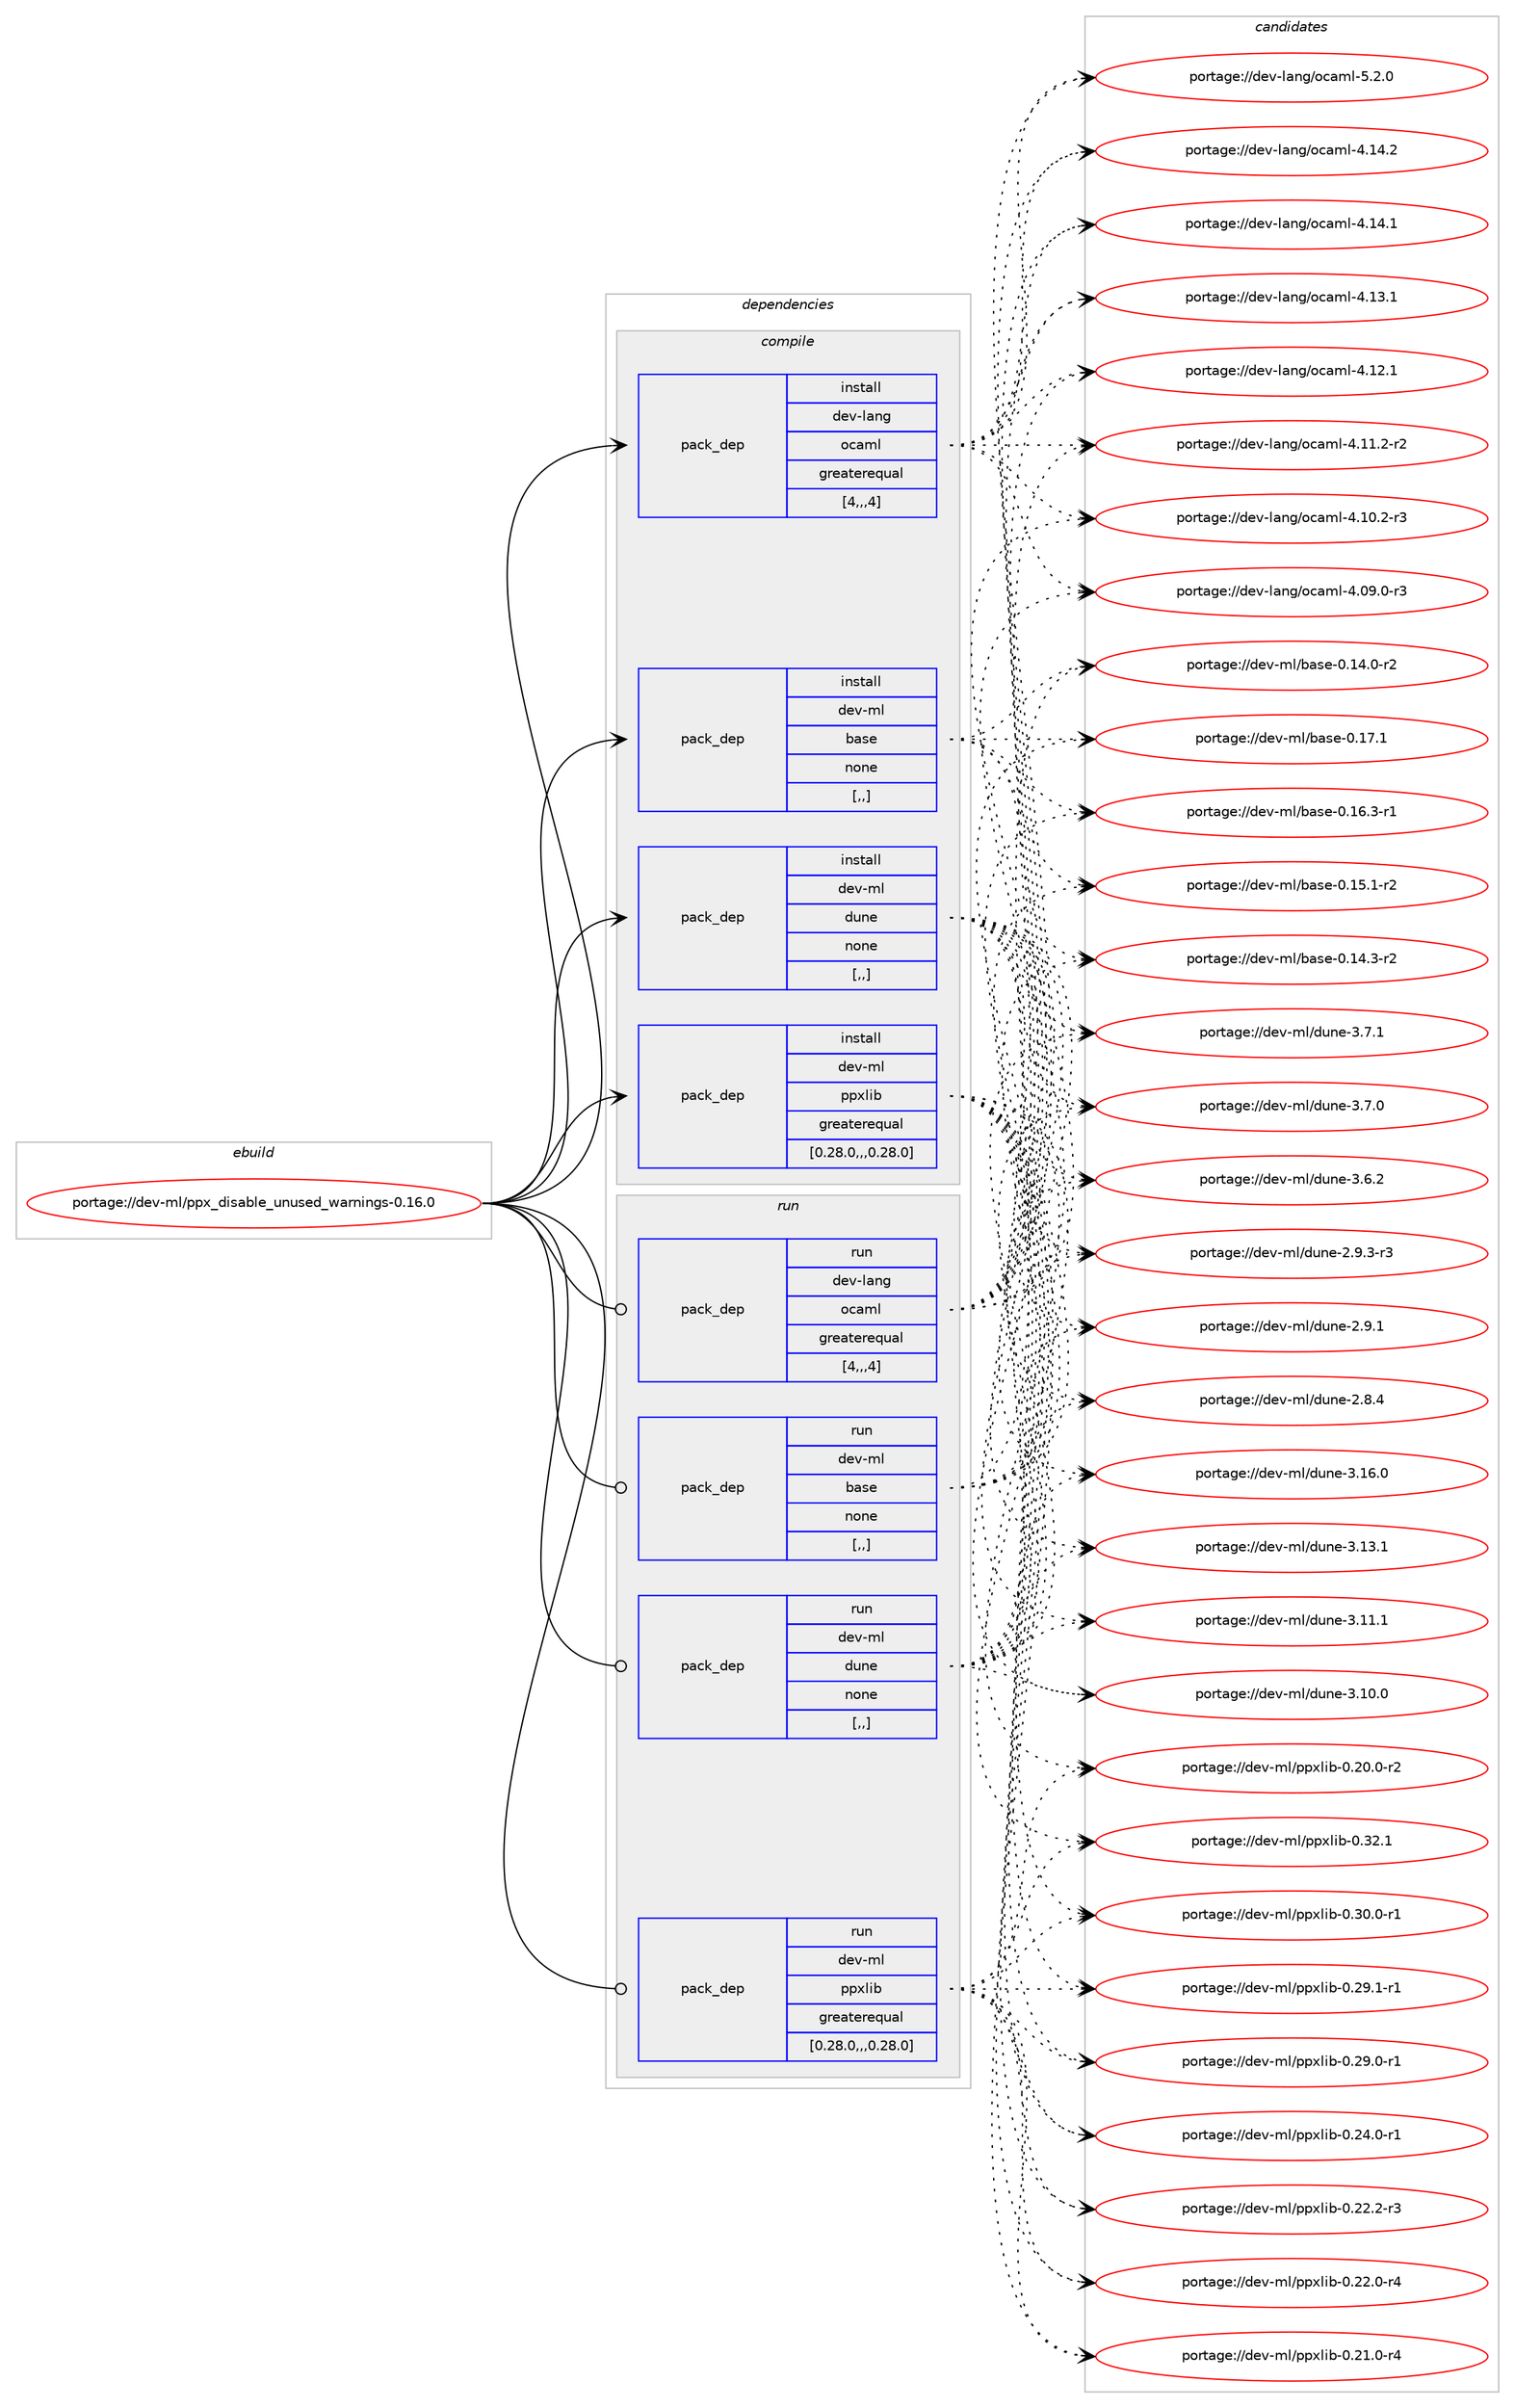 digraph prolog {

# *************
# Graph options
# *************

newrank=true;
concentrate=true;
compound=true;
graph [rankdir=LR,fontname=Helvetica,fontsize=10,ranksep=1.5];#, ranksep=2.5, nodesep=0.2];
edge  [arrowhead=vee];
node  [fontname=Helvetica,fontsize=10];

# **********
# The ebuild
# **********

subgraph cluster_leftcol {
color=gray;
label=<<i>ebuild</i>>;
id [label="portage://dev-ml/ppx_disable_unused_warnings-0.16.0", color=red, width=4, href="../dev-ml/ppx_disable_unused_warnings-0.16.0.svg"];
}

# ****************
# The dependencies
# ****************

subgraph cluster_midcol {
color=gray;
label=<<i>dependencies</i>>;
subgraph cluster_compile {
fillcolor="#eeeeee";
style=filled;
label=<<i>compile</i>>;
subgraph pack91790 {
dependency122761 [label=<<TABLE BORDER="0" CELLBORDER="1" CELLSPACING="0" CELLPADDING="4" WIDTH="220"><TR><TD ROWSPAN="6" CELLPADDING="30">pack_dep</TD></TR><TR><TD WIDTH="110">install</TD></TR><TR><TD>dev-lang</TD></TR><TR><TD>ocaml</TD></TR><TR><TD>greaterequal</TD></TR><TR><TD>[4,,,4]</TD></TR></TABLE>>, shape=none, color=blue];
}
id:e -> dependency122761:w [weight=20,style="solid",arrowhead="vee"];
subgraph pack91791 {
dependency122762 [label=<<TABLE BORDER="0" CELLBORDER="1" CELLSPACING="0" CELLPADDING="4" WIDTH="220"><TR><TD ROWSPAN="6" CELLPADDING="30">pack_dep</TD></TR><TR><TD WIDTH="110">install</TD></TR><TR><TD>dev-ml</TD></TR><TR><TD>base</TD></TR><TR><TD>none</TD></TR><TR><TD>[,,]</TD></TR></TABLE>>, shape=none, color=blue];
}
id:e -> dependency122762:w [weight=20,style="solid",arrowhead="vee"];
subgraph pack91792 {
dependency122763 [label=<<TABLE BORDER="0" CELLBORDER="1" CELLSPACING="0" CELLPADDING="4" WIDTH="220"><TR><TD ROWSPAN="6" CELLPADDING="30">pack_dep</TD></TR><TR><TD WIDTH="110">install</TD></TR><TR><TD>dev-ml</TD></TR><TR><TD>dune</TD></TR><TR><TD>none</TD></TR><TR><TD>[,,]</TD></TR></TABLE>>, shape=none, color=blue];
}
id:e -> dependency122763:w [weight=20,style="solid",arrowhead="vee"];
subgraph pack91793 {
dependency122764 [label=<<TABLE BORDER="0" CELLBORDER="1" CELLSPACING="0" CELLPADDING="4" WIDTH="220"><TR><TD ROWSPAN="6" CELLPADDING="30">pack_dep</TD></TR><TR><TD WIDTH="110">install</TD></TR><TR><TD>dev-ml</TD></TR><TR><TD>ppxlib</TD></TR><TR><TD>greaterequal</TD></TR><TR><TD>[0.28.0,,,0.28.0]</TD></TR></TABLE>>, shape=none, color=blue];
}
id:e -> dependency122764:w [weight=20,style="solid",arrowhead="vee"];
}
subgraph cluster_compileandrun {
fillcolor="#eeeeee";
style=filled;
label=<<i>compile and run</i>>;
}
subgraph cluster_run {
fillcolor="#eeeeee";
style=filled;
label=<<i>run</i>>;
subgraph pack91794 {
dependency122765 [label=<<TABLE BORDER="0" CELLBORDER="1" CELLSPACING="0" CELLPADDING="4" WIDTH="220"><TR><TD ROWSPAN="6" CELLPADDING="30">pack_dep</TD></TR><TR><TD WIDTH="110">run</TD></TR><TR><TD>dev-lang</TD></TR><TR><TD>ocaml</TD></TR><TR><TD>greaterequal</TD></TR><TR><TD>[4,,,4]</TD></TR></TABLE>>, shape=none, color=blue];
}
id:e -> dependency122765:w [weight=20,style="solid",arrowhead="odot"];
subgraph pack91795 {
dependency122766 [label=<<TABLE BORDER="0" CELLBORDER="1" CELLSPACING="0" CELLPADDING="4" WIDTH="220"><TR><TD ROWSPAN="6" CELLPADDING="30">pack_dep</TD></TR><TR><TD WIDTH="110">run</TD></TR><TR><TD>dev-ml</TD></TR><TR><TD>base</TD></TR><TR><TD>none</TD></TR><TR><TD>[,,]</TD></TR></TABLE>>, shape=none, color=blue];
}
id:e -> dependency122766:w [weight=20,style="solid",arrowhead="odot"];
subgraph pack91796 {
dependency122767 [label=<<TABLE BORDER="0" CELLBORDER="1" CELLSPACING="0" CELLPADDING="4" WIDTH="220"><TR><TD ROWSPAN="6" CELLPADDING="30">pack_dep</TD></TR><TR><TD WIDTH="110">run</TD></TR><TR><TD>dev-ml</TD></TR><TR><TD>dune</TD></TR><TR><TD>none</TD></TR><TR><TD>[,,]</TD></TR></TABLE>>, shape=none, color=blue];
}
id:e -> dependency122767:w [weight=20,style="solid",arrowhead="odot"];
subgraph pack91797 {
dependency122768 [label=<<TABLE BORDER="0" CELLBORDER="1" CELLSPACING="0" CELLPADDING="4" WIDTH="220"><TR><TD ROWSPAN="6" CELLPADDING="30">pack_dep</TD></TR><TR><TD WIDTH="110">run</TD></TR><TR><TD>dev-ml</TD></TR><TR><TD>ppxlib</TD></TR><TR><TD>greaterequal</TD></TR><TR><TD>[0.28.0,,,0.28.0]</TD></TR></TABLE>>, shape=none, color=blue];
}
id:e -> dependency122768:w [weight=20,style="solid",arrowhead="odot"];
}
}

# **************
# The candidates
# **************

subgraph cluster_choices {
rank=same;
color=gray;
label=<<i>candidates</i>>;

subgraph choice91790 {
color=black;
nodesep=1;
choice1001011184510897110103471119997109108455346504648 [label="portage://dev-lang/ocaml-5.2.0", color=red, width=4,href="../dev-lang/ocaml-5.2.0.svg"];
choice100101118451089711010347111999710910845524649524650 [label="portage://dev-lang/ocaml-4.14.2", color=red, width=4,href="../dev-lang/ocaml-4.14.2.svg"];
choice100101118451089711010347111999710910845524649524649 [label="portage://dev-lang/ocaml-4.14.1", color=red, width=4,href="../dev-lang/ocaml-4.14.1.svg"];
choice100101118451089711010347111999710910845524649514649 [label="portage://dev-lang/ocaml-4.13.1", color=red, width=4,href="../dev-lang/ocaml-4.13.1.svg"];
choice100101118451089711010347111999710910845524649504649 [label="portage://dev-lang/ocaml-4.12.1", color=red, width=4,href="../dev-lang/ocaml-4.12.1.svg"];
choice1001011184510897110103471119997109108455246494946504511450 [label="portage://dev-lang/ocaml-4.11.2-r2", color=red, width=4,href="../dev-lang/ocaml-4.11.2-r2.svg"];
choice1001011184510897110103471119997109108455246494846504511451 [label="portage://dev-lang/ocaml-4.10.2-r3", color=red, width=4,href="../dev-lang/ocaml-4.10.2-r3.svg"];
choice1001011184510897110103471119997109108455246485746484511451 [label="portage://dev-lang/ocaml-4.09.0-r3", color=red, width=4,href="../dev-lang/ocaml-4.09.0-r3.svg"];
dependency122761:e -> choice1001011184510897110103471119997109108455346504648:w [style=dotted,weight="100"];
dependency122761:e -> choice100101118451089711010347111999710910845524649524650:w [style=dotted,weight="100"];
dependency122761:e -> choice100101118451089711010347111999710910845524649524649:w [style=dotted,weight="100"];
dependency122761:e -> choice100101118451089711010347111999710910845524649514649:w [style=dotted,weight="100"];
dependency122761:e -> choice100101118451089711010347111999710910845524649504649:w [style=dotted,weight="100"];
dependency122761:e -> choice1001011184510897110103471119997109108455246494946504511450:w [style=dotted,weight="100"];
dependency122761:e -> choice1001011184510897110103471119997109108455246494846504511451:w [style=dotted,weight="100"];
dependency122761:e -> choice1001011184510897110103471119997109108455246485746484511451:w [style=dotted,weight="100"];
}
subgraph choice91791 {
color=black;
nodesep=1;
choice1001011184510910847989711510145484649554649 [label="portage://dev-ml/base-0.17.1", color=red, width=4,href="../dev-ml/base-0.17.1.svg"];
choice10010111845109108479897115101454846495446514511449 [label="portage://dev-ml/base-0.16.3-r1", color=red, width=4,href="../dev-ml/base-0.16.3-r1.svg"];
choice10010111845109108479897115101454846495346494511450 [label="portage://dev-ml/base-0.15.1-r2", color=red, width=4,href="../dev-ml/base-0.15.1-r2.svg"];
choice10010111845109108479897115101454846495246514511450 [label="portage://dev-ml/base-0.14.3-r2", color=red, width=4,href="../dev-ml/base-0.14.3-r2.svg"];
choice10010111845109108479897115101454846495246484511450 [label="portage://dev-ml/base-0.14.0-r2", color=red, width=4,href="../dev-ml/base-0.14.0-r2.svg"];
dependency122762:e -> choice1001011184510910847989711510145484649554649:w [style=dotted,weight="100"];
dependency122762:e -> choice10010111845109108479897115101454846495446514511449:w [style=dotted,weight="100"];
dependency122762:e -> choice10010111845109108479897115101454846495346494511450:w [style=dotted,weight="100"];
dependency122762:e -> choice10010111845109108479897115101454846495246514511450:w [style=dotted,weight="100"];
dependency122762:e -> choice10010111845109108479897115101454846495246484511450:w [style=dotted,weight="100"];
}
subgraph choice91792 {
color=black;
nodesep=1;
choice100101118451091084710011711010145514649544648 [label="portage://dev-ml/dune-3.16.0", color=red, width=4,href="../dev-ml/dune-3.16.0.svg"];
choice100101118451091084710011711010145514649514649 [label="portage://dev-ml/dune-3.13.1", color=red, width=4,href="../dev-ml/dune-3.13.1.svg"];
choice100101118451091084710011711010145514649494649 [label="portage://dev-ml/dune-3.11.1", color=red, width=4,href="../dev-ml/dune-3.11.1.svg"];
choice100101118451091084710011711010145514649484648 [label="portage://dev-ml/dune-3.10.0", color=red, width=4,href="../dev-ml/dune-3.10.0.svg"];
choice1001011184510910847100117110101455146554649 [label="portage://dev-ml/dune-3.7.1", color=red, width=4,href="../dev-ml/dune-3.7.1.svg"];
choice1001011184510910847100117110101455146554648 [label="portage://dev-ml/dune-3.7.0", color=red, width=4,href="../dev-ml/dune-3.7.0.svg"];
choice1001011184510910847100117110101455146544650 [label="portage://dev-ml/dune-3.6.2", color=red, width=4,href="../dev-ml/dune-3.6.2.svg"];
choice10010111845109108471001171101014550465746514511451 [label="portage://dev-ml/dune-2.9.3-r3", color=red, width=4,href="../dev-ml/dune-2.9.3-r3.svg"];
choice1001011184510910847100117110101455046574649 [label="portage://dev-ml/dune-2.9.1", color=red, width=4,href="../dev-ml/dune-2.9.1.svg"];
choice1001011184510910847100117110101455046564652 [label="portage://dev-ml/dune-2.8.4", color=red, width=4,href="../dev-ml/dune-2.8.4.svg"];
dependency122763:e -> choice100101118451091084710011711010145514649544648:w [style=dotted,weight="100"];
dependency122763:e -> choice100101118451091084710011711010145514649514649:w [style=dotted,weight="100"];
dependency122763:e -> choice100101118451091084710011711010145514649494649:w [style=dotted,weight="100"];
dependency122763:e -> choice100101118451091084710011711010145514649484648:w [style=dotted,weight="100"];
dependency122763:e -> choice1001011184510910847100117110101455146554649:w [style=dotted,weight="100"];
dependency122763:e -> choice1001011184510910847100117110101455146554648:w [style=dotted,weight="100"];
dependency122763:e -> choice1001011184510910847100117110101455146544650:w [style=dotted,weight="100"];
dependency122763:e -> choice10010111845109108471001171101014550465746514511451:w [style=dotted,weight="100"];
dependency122763:e -> choice1001011184510910847100117110101455046574649:w [style=dotted,weight="100"];
dependency122763:e -> choice1001011184510910847100117110101455046564652:w [style=dotted,weight="100"];
}
subgraph choice91793 {
color=black;
nodesep=1;
choice10010111845109108471121121201081059845484651504649 [label="portage://dev-ml/ppxlib-0.32.1", color=red, width=4,href="../dev-ml/ppxlib-0.32.1.svg"];
choice100101118451091084711211212010810598454846514846484511449 [label="portage://dev-ml/ppxlib-0.30.0-r1", color=red, width=4,href="../dev-ml/ppxlib-0.30.0-r1.svg"];
choice100101118451091084711211212010810598454846505746494511449 [label="portage://dev-ml/ppxlib-0.29.1-r1", color=red, width=4,href="../dev-ml/ppxlib-0.29.1-r1.svg"];
choice100101118451091084711211212010810598454846505746484511449 [label="portage://dev-ml/ppxlib-0.29.0-r1", color=red, width=4,href="../dev-ml/ppxlib-0.29.0-r1.svg"];
choice100101118451091084711211212010810598454846505246484511449 [label="portage://dev-ml/ppxlib-0.24.0-r1", color=red, width=4,href="../dev-ml/ppxlib-0.24.0-r1.svg"];
choice100101118451091084711211212010810598454846505046504511451 [label="portage://dev-ml/ppxlib-0.22.2-r3", color=red, width=4,href="../dev-ml/ppxlib-0.22.2-r3.svg"];
choice100101118451091084711211212010810598454846505046484511452 [label="portage://dev-ml/ppxlib-0.22.0-r4", color=red, width=4,href="../dev-ml/ppxlib-0.22.0-r4.svg"];
choice100101118451091084711211212010810598454846504946484511452 [label="portage://dev-ml/ppxlib-0.21.0-r4", color=red, width=4,href="../dev-ml/ppxlib-0.21.0-r4.svg"];
choice100101118451091084711211212010810598454846504846484511450 [label="portage://dev-ml/ppxlib-0.20.0-r2", color=red, width=4,href="../dev-ml/ppxlib-0.20.0-r2.svg"];
dependency122764:e -> choice10010111845109108471121121201081059845484651504649:w [style=dotted,weight="100"];
dependency122764:e -> choice100101118451091084711211212010810598454846514846484511449:w [style=dotted,weight="100"];
dependency122764:e -> choice100101118451091084711211212010810598454846505746494511449:w [style=dotted,weight="100"];
dependency122764:e -> choice100101118451091084711211212010810598454846505746484511449:w [style=dotted,weight="100"];
dependency122764:e -> choice100101118451091084711211212010810598454846505246484511449:w [style=dotted,weight="100"];
dependency122764:e -> choice100101118451091084711211212010810598454846505046504511451:w [style=dotted,weight="100"];
dependency122764:e -> choice100101118451091084711211212010810598454846505046484511452:w [style=dotted,weight="100"];
dependency122764:e -> choice100101118451091084711211212010810598454846504946484511452:w [style=dotted,weight="100"];
dependency122764:e -> choice100101118451091084711211212010810598454846504846484511450:w [style=dotted,weight="100"];
}
subgraph choice91794 {
color=black;
nodesep=1;
choice1001011184510897110103471119997109108455346504648 [label="portage://dev-lang/ocaml-5.2.0", color=red, width=4,href="../dev-lang/ocaml-5.2.0.svg"];
choice100101118451089711010347111999710910845524649524650 [label="portage://dev-lang/ocaml-4.14.2", color=red, width=4,href="../dev-lang/ocaml-4.14.2.svg"];
choice100101118451089711010347111999710910845524649524649 [label="portage://dev-lang/ocaml-4.14.1", color=red, width=4,href="../dev-lang/ocaml-4.14.1.svg"];
choice100101118451089711010347111999710910845524649514649 [label="portage://dev-lang/ocaml-4.13.1", color=red, width=4,href="../dev-lang/ocaml-4.13.1.svg"];
choice100101118451089711010347111999710910845524649504649 [label="portage://dev-lang/ocaml-4.12.1", color=red, width=4,href="../dev-lang/ocaml-4.12.1.svg"];
choice1001011184510897110103471119997109108455246494946504511450 [label="portage://dev-lang/ocaml-4.11.2-r2", color=red, width=4,href="../dev-lang/ocaml-4.11.2-r2.svg"];
choice1001011184510897110103471119997109108455246494846504511451 [label="portage://dev-lang/ocaml-4.10.2-r3", color=red, width=4,href="../dev-lang/ocaml-4.10.2-r3.svg"];
choice1001011184510897110103471119997109108455246485746484511451 [label="portage://dev-lang/ocaml-4.09.0-r3", color=red, width=4,href="../dev-lang/ocaml-4.09.0-r3.svg"];
dependency122765:e -> choice1001011184510897110103471119997109108455346504648:w [style=dotted,weight="100"];
dependency122765:e -> choice100101118451089711010347111999710910845524649524650:w [style=dotted,weight="100"];
dependency122765:e -> choice100101118451089711010347111999710910845524649524649:w [style=dotted,weight="100"];
dependency122765:e -> choice100101118451089711010347111999710910845524649514649:w [style=dotted,weight="100"];
dependency122765:e -> choice100101118451089711010347111999710910845524649504649:w [style=dotted,weight="100"];
dependency122765:e -> choice1001011184510897110103471119997109108455246494946504511450:w [style=dotted,weight="100"];
dependency122765:e -> choice1001011184510897110103471119997109108455246494846504511451:w [style=dotted,weight="100"];
dependency122765:e -> choice1001011184510897110103471119997109108455246485746484511451:w [style=dotted,weight="100"];
}
subgraph choice91795 {
color=black;
nodesep=1;
choice1001011184510910847989711510145484649554649 [label="portage://dev-ml/base-0.17.1", color=red, width=4,href="../dev-ml/base-0.17.1.svg"];
choice10010111845109108479897115101454846495446514511449 [label="portage://dev-ml/base-0.16.3-r1", color=red, width=4,href="../dev-ml/base-0.16.3-r1.svg"];
choice10010111845109108479897115101454846495346494511450 [label="portage://dev-ml/base-0.15.1-r2", color=red, width=4,href="../dev-ml/base-0.15.1-r2.svg"];
choice10010111845109108479897115101454846495246514511450 [label="portage://dev-ml/base-0.14.3-r2", color=red, width=4,href="../dev-ml/base-0.14.3-r2.svg"];
choice10010111845109108479897115101454846495246484511450 [label="portage://dev-ml/base-0.14.0-r2", color=red, width=4,href="../dev-ml/base-0.14.0-r2.svg"];
dependency122766:e -> choice1001011184510910847989711510145484649554649:w [style=dotted,weight="100"];
dependency122766:e -> choice10010111845109108479897115101454846495446514511449:w [style=dotted,weight="100"];
dependency122766:e -> choice10010111845109108479897115101454846495346494511450:w [style=dotted,weight="100"];
dependency122766:e -> choice10010111845109108479897115101454846495246514511450:w [style=dotted,weight="100"];
dependency122766:e -> choice10010111845109108479897115101454846495246484511450:w [style=dotted,weight="100"];
}
subgraph choice91796 {
color=black;
nodesep=1;
choice100101118451091084710011711010145514649544648 [label="portage://dev-ml/dune-3.16.0", color=red, width=4,href="../dev-ml/dune-3.16.0.svg"];
choice100101118451091084710011711010145514649514649 [label="portage://dev-ml/dune-3.13.1", color=red, width=4,href="../dev-ml/dune-3.13.1.svg"];
choice100101118451091084710011711010145514649494649 [label="portage://dev-ml/dune-3.11.1", color=red, width=4,href="../dev-ml/dune-3.11.1.svg"];
choice100101118451091084710011711010145514649484648 [label="portage://dev-ml/dune-3.10.0", color=red, width=4,href="../dev-ml/dune-3.10.0.svg"];
choice1001011184510910847100117110101455146554649 [label="portage://dev-ml/dune-3.7.1", color=red, width=4,href="../dev-ml/dune-3.7.1.svg"];
choice1001011184510910847100117110101455146554648 [label="portage://dev-ml/dune-3.7.0", color=red, width=4,href="../dev-ml/dune-3.7.0.svg"];
choice1001011184510910847100117110101455146544650 [label="portage://dev-ml/dune-3.6.2", color=red, width=4,href="../dev-ml/dune-3.6.2.svg"];
choice10010111845109108471001171101014550465746514511451 [label="portage://dev-ml/dune-2.9.3-r3", color=red, width=4,href="../dev-ml/dune-2.9.3-r3.svg"];
choice1001011184510910847100117110101455046574649 [label="portage://dev-ml/dune-2.9.1", color=red, width=4,href="../dev-ml/dune-2.9.1.svg"];
choice1001011184510910847100117110101455046564652 [label="portage://dev-ml/dune-2.8.4", color=red, width=4,href="../dev-ml/dune-2.8.4.svg"];
dependency122767:e -> choice100101118451091084710011711010145514649544648:w [style=dotted,weight="100"];
dependency122767:e -> choice100101118451091084710011711010145514649514649:w [style=dotted,weight="100"];
dependency122767:e -> choice100101118451091084710011711010145514649494649:w [style=dotted,weight="100"];
dependency122767:e -> choice100101118451091084710011711010145514649484648:w [style=dotted,weight="100"];
dependency122767:e -> choice1001011184510910847100117110101455146554649:w [style=dotted,weight="100"];
dependency122767:e -> choice1001011184510910847100117110101455146554648:w [style=dotted,weight="100"];
dependency122767:e -> choice1001011184510910847100117110101455146544650:w [style=dotted,weight="100"];
dependency122767:e -> choice10010111845109108471001171101014550465746514511451:w [style=dotted,weight="100"];
dependency122767:e -> choice1001011184510910847100117110101455046574649:w [style=dotted,weight="100"];
dependency122767:e -> choice1001011184510910847100117110101455046564652:w [style=dotted,weight="100"];
}
subgraph choice91797 {
color=black;
nodesep=1;
choice10010111845109108471121121201081059845484651504649 [label="portage://dev-ml/ppxlib-0.32.1", color=red, width=4,href="../dev-ml/ppxlib-0.32.1.svg"];
choice100101118451091084711211212010810598454846514846484511449 [label="portage://dev-ml/ppxlib-0.30.0-r1", color=red, width=4,href="../dev-ml/ppxlib-0.30.0-r1.svg"];
choice100101118451091084711211212010810598454846505746494511449 [label="portage://dev-ml/ppxlib-0.29.1-r1", color=red, width=4,href="../dev-ml/ppxlib-0.29.1-r1.svg"];
choice100101118451091084711211212010810598454846505746484511449 [label="portage://dev-ml/ppxlib-0.29.0-r1", color=red, width=4,href="../dev-ml/ppxlib-0.29.0-r1.svg"];
choice100101118451091084711211212010810598454846505246484511449 [label="portage://dev-ml/ppxlib-0.24.0-r1", color=red, width=4,href="../dev-ml/ppxlib-0.24.0-r1.svg"];
choice100101118451091084711211212010810598454846505046504511451 [label="portage://dev-ml/ppxlib-0.22.2-r3", color=red, width=4,href="../dev-ml/ppxlib-0.22.2-r3.svg"];
choice100101118451091084711211212010810598454846505046484511452 [label="portage://dev-ml/ppxlib-0.22.0-r4", color=red, width=4,href="../dev-ml/ppxlib-0.22.0-r4.svg"];
choice100101118451091084711211212010810598454846504946484511452 [label="portage://dev-ml/ppxlib-0.21.0-r4", color=red, width=4,href="../dev-ml/ppxlib-0.21.0-r4.svg"];
choice100101118451091084711211212010810598454846504846484511450 [label="portage://dev-ml/ppxlib-0.20.0-r2", color=red, width=4,href="../dev-ml/ppxlib-0.20.0-r2.svg"];
dependency122768:e -> choice10010111845109108471121121201081059845484651504649:w [style=dotted,weight="100"];
dependency122768:e -> choice100101118451091084711211212010810598454846514846484511449:w [style=dotted,weight="100"];
dependency122768:e -> choice100101118451091084711211212010810598454846505746494511449:w [style=dotted,weight="100"];
dependency122768:e -> choice100101118451091084711211212010810598454846505746484511449:w [style=dotted,weight="100"];
dependency122768:e -> choice100101118451091084711211212010810598454846505246484511449:w [style=dotted,weight="100"];
dependency122768:e -> choice100101118451091084711211212010810598454846505046504511451:w [style=dotted,weight="100"];
dependency122768:e -> choice100101118451091084711211212010810598454846505046484511452:w [style=dotted,weight="100"];
dependency122768:e -> choice100101118451091084711211212010810598454846504946484511452:w [style=dotted,weight="100"];
dependency122768:e -> choice100101118451091084711211212010810598454846504846484511450:w [style=dotted,weight="100"];
}
}

}
